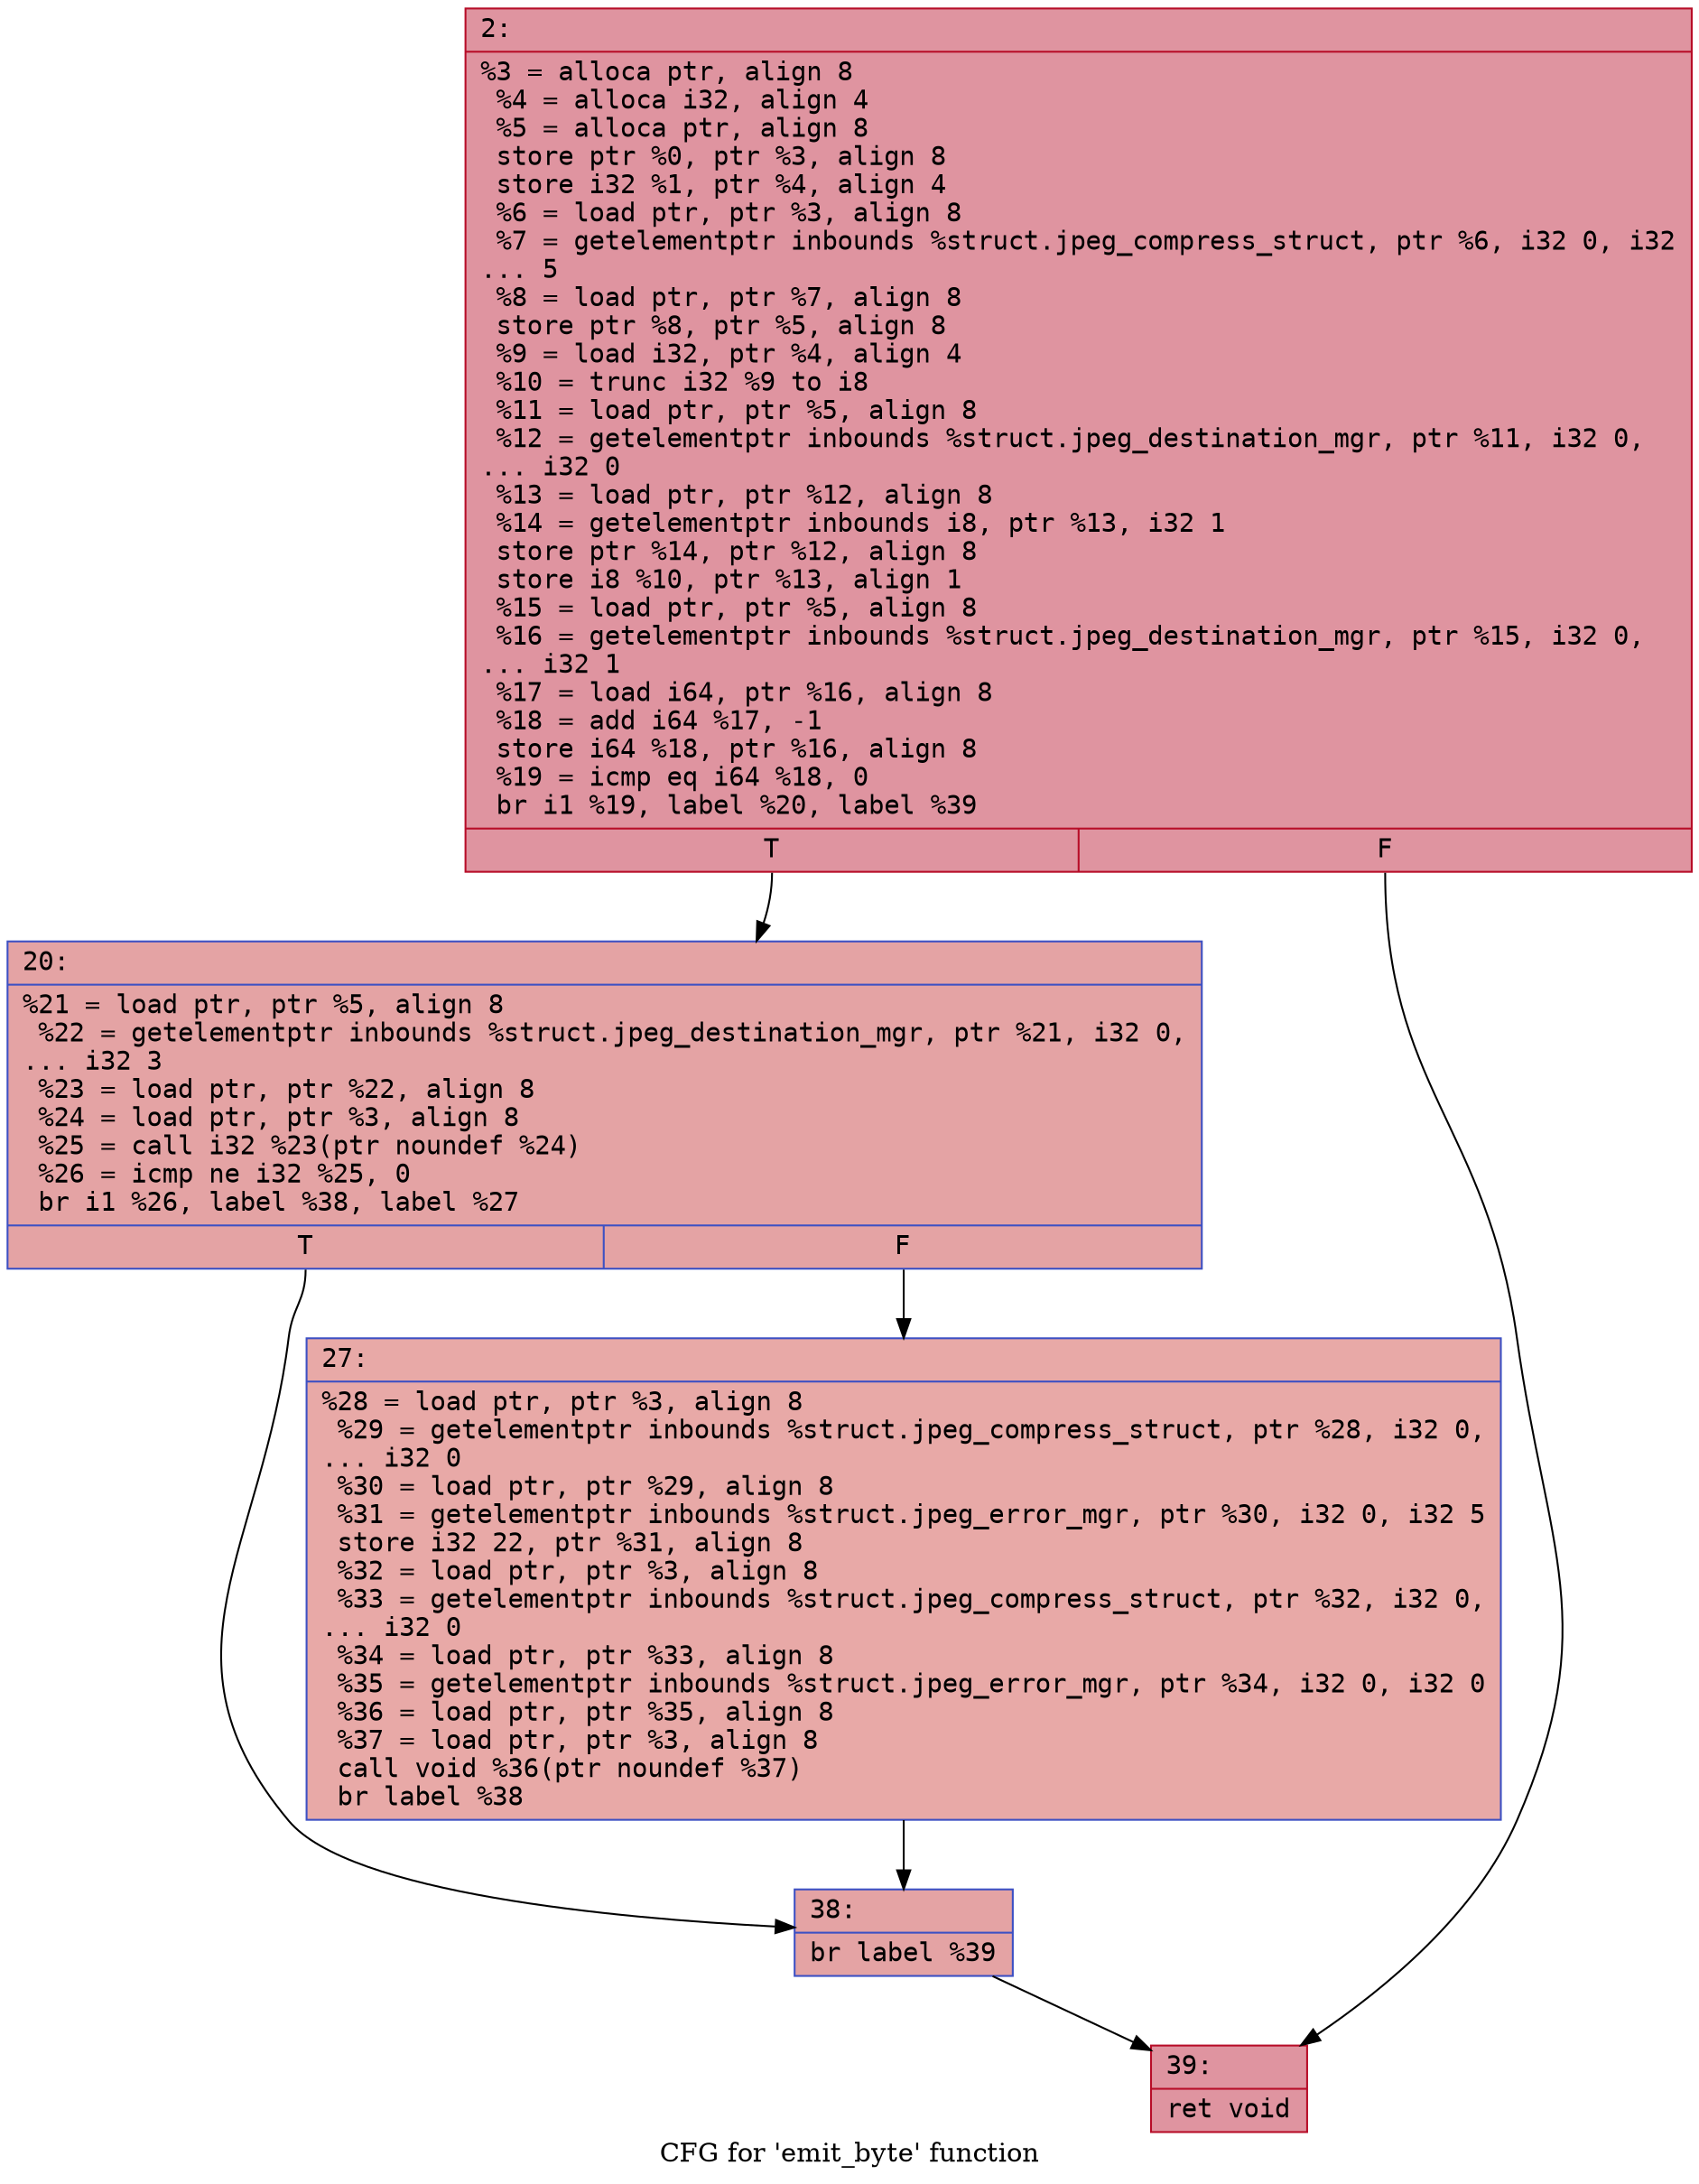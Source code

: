 digraph "CFG for 'emit_byte' function" {
	label="CFG for 'emit_byte' function";

	Node0x600000323bb0 [shape=record,color="#b70d28ff", style=filled, fillcolor="#b70d2870" fontname="Courier",label="{2:\l|  %3 = alloca ptr, align 8\l  %4 = alloca i32, align 4\l  %5 = alloca ptr, align 8\l  store ptr %0, ptr %3, align 8\l  store i32 %1, ptr %4, align 4\l  %6 = load ptr, ptr %3, align 8\l  %7 = getelementptr inbounds %struct.jpeg_compress_struct, ptr %6, i32 0, i32\l... 5\l  %8 = load ptr, ptr %7, align 8\l  store ptr %8, ptr %5, align 8\l  %9 = load i32, ptr %4, align 4\l  %10 = trunc i32 %9 to i8\l  %11 = load ptr, ptr %5, align 8\l  %12 = getelementptr inbounds %struct.jpeg_destination_mgr, ptr %11, i32 0,\l... i32 0\l  %13 = load ptr, ptr %12, align 8\l  %14 = getelementptr inbounds i8, ptr %13, i32 1\l  store ptr %14, ptr %12, align 8\l  store i8 %10, ptr %13, align 1\l  %15 = load ptr, ptr %5, align 8\l  %16 = getelementptr inbounds %struct.jpeg_destination_mgr, ptr %15, i32 0,\l... i32 1\l  %17 = load i64, ptr %16, align 8\l  %18 = add i64 %17, -1\l  store i64 %18, ptr %16, align 8\l  %19 = icmp eq i64 %18, 0\l  br i1 %19, label %20, label %39\l|{<s0>T|<s1>F}}"];
	Node0x600000323bb0:s0 -> Node0x600000323c00[tooltip="2 -> 20\nProbability 37.50%" ];
	Node0x600000323bb0:s1 -> Node0x600000323cf0[tooltip="2 -> 39\nProbability 62.50%" ];
	Node0x600000323c00 [shape=record,color="#3d50c3ff", style=filled, fillcolor="#c32e3170" fontname="Courier",label="{20:\l|  %21 = load ptr, ptr %5, align 8\l  %22 = getelementptr inbounds %struct.jpeg_destination_mgr, ptr %21, i32 0,\l... i32 3\l  %23 = load ptr, ptr %22, align 8\l  %24 = load ptr, ptr %3, align 8\l  %25 = call i32 %23(ptr noundef %24)\l  %26 = icmp ne i32 %25, 0\l  br i1 %26, label %38, label %27\l|{<s0>T|<s1>F}}"];
	Node0x600000323c00:s0 -> Node0x600000323ca0[tooltip="20 -> 38\nProbability 62.50%" ];
	Node0x600000323c00:s1 -> Node0x600000323c50[tooltip="20 -> 27\nProbability 37.50%" ];
	Node0x600000323c50 [shape=record,color="#3d50c3ff", style=filled, fillcolor="#ca3b3770" fontname="Courier",label="{27:\l|  %28 = load ptr, ptr %3, align 8\l  %29 = getelementptr inbounds %struct.jpeg_compress_struct, ptr %28, i32 0,\l... i32 0\l  %30 = load ptr, ptr %29, align 8\l  %31 = getelementptr inbounds %struct.jpeg_error_mgr, ptr %30, i32 0, i32 5\l  store i32 22, ptr %31, align 8\l  %32 = load ptr, ptr %3, align 8\l  %33 = getelementptr inbounds %struct.jpeg_compress_struct, ptr %32, i32 0,\l... i32 0\l  %34 = load ptr, ptr %33, align 8\l  %35 = getelementptr inbounds %struct.jpeg_error_mgr, ptr %34, i32 0, i32 0\l  %36 = load ptr, ptr %35, align 8\l  %37 = load ptr, ptr %3, align 8\l  call void %36(ptr noundef %37)\l  br label %38\l}"];
	Node0x600000323c50 -> Node0x600000323ca0[tooltip="27 -> 38\nProbability 100.00%" ];
	Node0x600000323ca0 [shape=record,color="#3d50c3ff", style=filled, fillcolor="#c32e3170" fontname="Courier",label="{38:\l|  br label %39\l}"];
	Node0x600000323ca0 -> Node0x600000323cf0[tooltip="38 -> 39\nProbability 100.00%" ];
	Node0x600000323cf0 [shape=record,color="#b70d28ff", style=filled, fillcolor="#b70d2870" fontname="Courier",label="{39:\l|  ret void\l}"];
}
